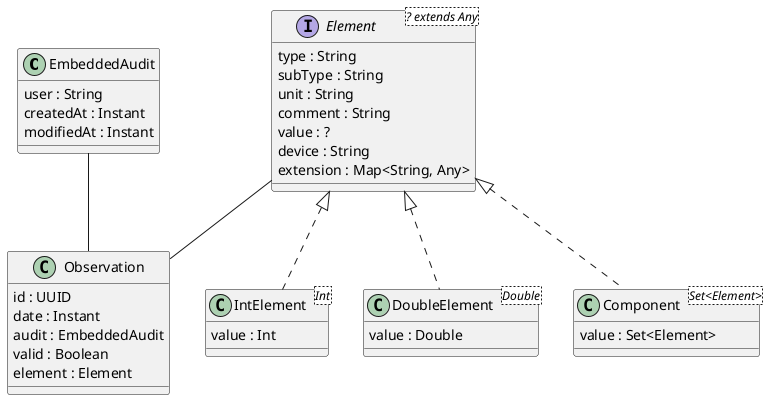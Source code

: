@startuml

skinparam componentStyle uml2

EmbeddedAudit -- Observation
Element -- Observation

class EmbeddedAudit {
  user : String
  createdAt : Instant
  modifiedAt : Instant
}

class Observation {
  id : UUID
  date : Instant
  audit : EmbeddedAudit
  valid : Boolean
  element : Element
}

interface Element<? extends Any> {
  type : String
  subType : String
  unit : String
  comment : String
  value : ?
  device : String
  extension : Map<String, Any>
}

class IntElement<Int> implements Element
IntElement : value : Int

class DoubleElement<Double> implements Element
DoubleElement : value : Double

class Component<Set<Element>> implements Element
Component : value : Set<Element>

@enduml
